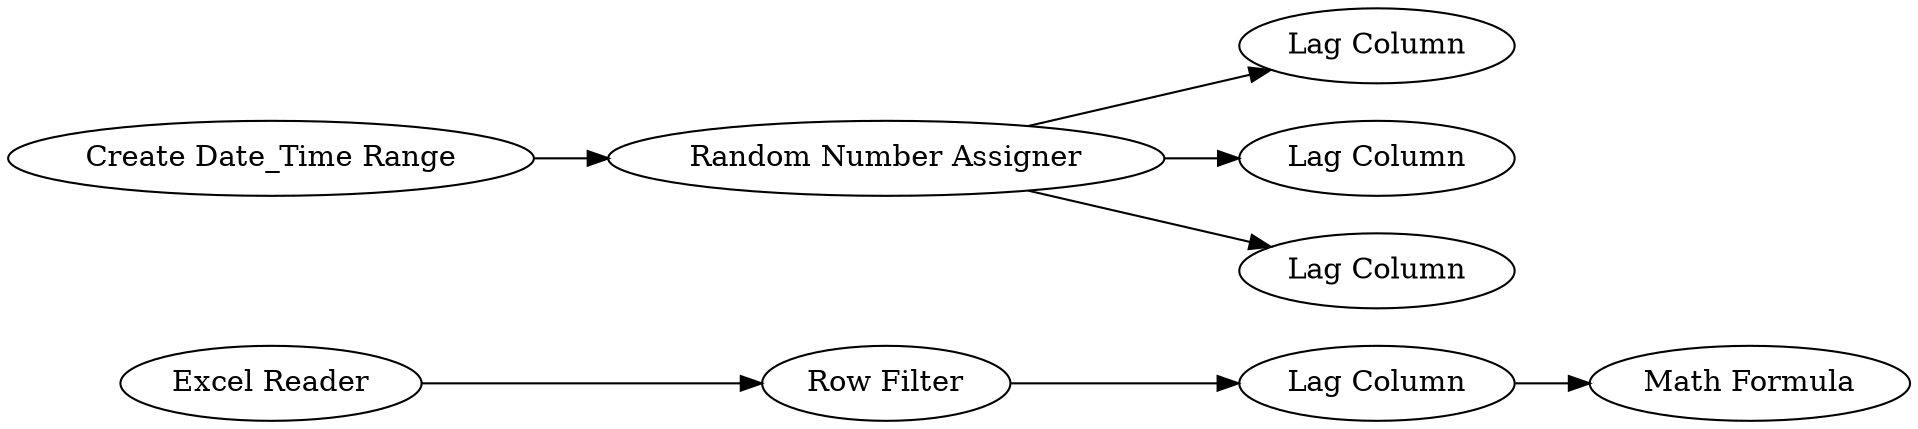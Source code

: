 digraph {
	80 [label="Excel Reader"]
	81 [label="Row Filter"]
	82 [label="Lag Column"]
	83 [label="Math Formula"]
	84 [label="Create Date_Time Range"]
	85 [label="Random Number Assigner"]
	86 [label="Lag Column"]
	87 [label="Lag Column"]
	88 [label="Lag Column"]
	80 -> 81
	81 -> 82
	82 -> 83
	84 -> 85
	85 -> 86
	85 -> 87
	85 -> 88
	rankdir=LR
}
